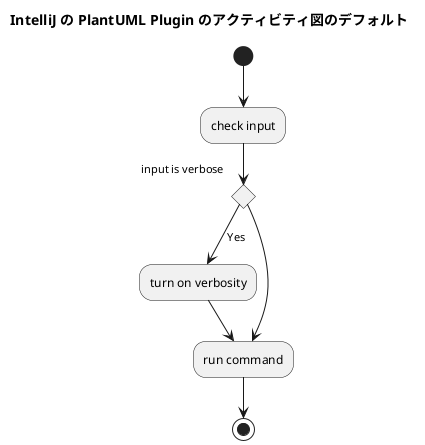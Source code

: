 @startuml

title : IntelliJ の PlantUML Plugin のアクティビティ図のデフォルト

(*)  --> "check input"
If "input is verbose" then
--> [Yes] "turn on verbosity"
--> "run command"
else
--> "run command"
Endif
-->(*)
@enduml
